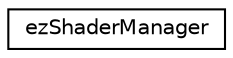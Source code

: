 digraph "Graphical Class Hierarchy"
{
 // LATEX_PDF_SIZE
  edge [fontname="Helvetica",fontsize="10",labelfontname="Helvetica",labelfontsize="10"];
  node [fontname="Helvetica",fontsize="10",shape=record];
  rankdir="LR";
  Node0 [label="ezShaderManager",height=0.2,width=0.4,color="black", fillcolor="white", style="filled",URL="$d6/d3c/classez_shader_manager.htm",tooltip=" "];
}
